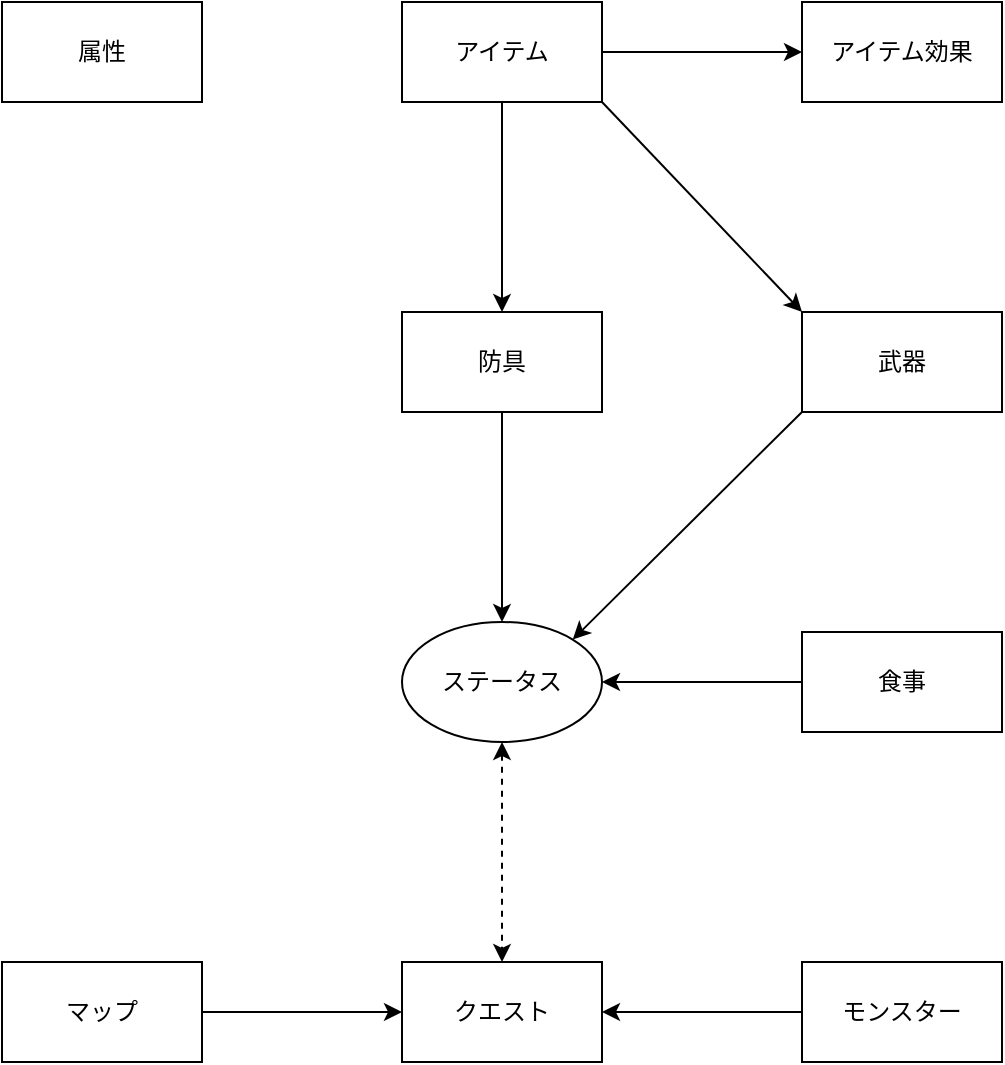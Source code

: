 <mxfile version="15.8.7" type="device"><diagram id="0FJCqoz89aRwu4qJ6Yfz" name="ページ1"><mxGraphModel dx="1102" dy="857" grid="1" gridSize="10" guides="1" tooltips="1" connect="1" arrows="1" fold="1" page="1" pageScale="1" pageWidth="827" pageHeight="1169" math="0" shadow="0"><root><mxCell id="0"/><mxCell id="1" parent="0"/><mxCell id="l1Nvr8At-rajgbb2uiZM-1" value="ステータス" style="ellipse;whiteSpace=wrap;html=1;" vertex="1" parent="1"><mxGeometry x="290" y="600" width="100" height="60" as="geometry"/></mxCell><mxCell id="l1Nvr8At-rajgbb2uiZM-23" style="edgeStyle=orthogonalEdgeStyle;rounded=0;orthogonalLoop=1;jettySize=auto;html=1;exitX=0.5;exitY=1;exitDx=0;exitDy=0;entryX=0.5;entryY=0;entryDx=0;entryDy=0;" edge="1" parent="1" source="l1Nvr8At-rajgbb2uiZM-10" target="l1Nvr8At-rajgbb2uiZM-1"><mxGeometry relative="1" as="geometry"/></mxCell><mxCell id="l1Nvr8At-rajgbb2uiZM-10" value="防具" style="rounded=0;whiteSpace=wrap;html=1;" vertex="1" parent="1"><mxGeometry x="290" y="445" width="100" height="50" as="geometry"/></mxCell><mxCell id="l1Nvr8At-rajgbb2uiZM-11" value="アイテム効果" style="rounded=0;whiteSpace=wrap;html=1;" vertex="1" parent="1"><mxGeometry x="490" y="290" width="100" height="50" as="geometry"/></mxCell><mxCell id="l1Nvr8At-rajgbb2uiZM-22" style="edgeStyle=orthogonalEdgeStyle;rounded=0;orthogonalLoop=1;jettySize=auto;html=1;exitX=0;exitY=0.5;exitDx=0;exitDy=0;entryX=1;entryY=0.5;entryDx=0;entryDy=0;" edge="1" parent="1" source="l1Nvr8At-rajgbb2uiZM-12" target="l1Nvr8At-rajgbb2uiZM-1"><mxGeometry relative="1" as="geometry"/></mxCell><mxCell id="l1Nvr8At-rajgbb2uiZM-12" value="食事" style="rounded=0;whiteSpace=wrap;html=1;" vertex="1" parent="1"><mxGeometry x="490" y="605" width="100" height="50" as="geometry"/></mxCell><mxCell id="l1Nvr8At-rajgbb2uiZM-13" value="アイテム" style="rounded=0;whiteSpace=wrap;html=1;" vertex="1" parent="1"><mxGeometry x="290" y="290" width="100" height="50" as="geometry"/></mxCell><mxCell id="l1Nvr8At-rajgbb2uiZM-14" value="クエスト" style="rounded=0;whiteSpace=wrap;html=1;" vertex="1" parent="1"><mxGeometry x="290" y="770" width="100" height="50" as="geometry"/></mxCell><mxCell id="l1Nvr8At-rajgbb2uiZM-32" style="edgeStyle=orthogonalEdgeStyle;rounded=0;orthogonalLoop=1;jettySize=auto;html=1;exitX=1;exitY=0.5;exitDx=0;exitDy=0;entryX=0;entryY=0.5;entryDx=0;entryDy=0;startArrow=none;startFill=0;endArrow=classic;endFill=1;" edge="1" parent="1" source="l1Nvr8At-rajgbb2uiZM-15" target="l1Nvr8At-rajgbb2uiZM-14"><mxGeometry relative="1" as="geometry"/></mxCell><mxCell id="l1Nvr8At-rajgbb2uiZM-15" value="マップ" style="rounded=0;whiteSpace=wrap;html=1;" vertex="1" parent="1"><mxGeometry x="90" y="770" width="100" height="50" as="geometry"/></mxCell><mxCell id="l1Nvr8At-rajgbb2uiZM-16" value="モンスター" style="rounded=0;whiteSpace=wrap;html=1;" vertex="1" parent="1"><mxGeometry x="490" y="770" width="100" height="50" as="geometry"/></mxCell><mxCell id="l1Nvr8At-rajgbb2uiZM-17" value="属性" style="rounded=0;whiteSpace=wrap;html=1;" vertex="1" parent="1"><mxGeometry x="90" y="290" width="100" height="50" as="geometry"/></mxCell><mxCell id="l1Nvr8At-rajgbb2uiZM-18" value="武器" style="rounded=0;whiteSpace=wrap;html=1;" vertex="1" parent="1"><mxGeometry x="490" y="445" width="100" height="50" as="geometry"/></mxCell><mxCell id="l1Nvr8At-rajgbb2uiZM-19" value="" style="endArrow=classic;html=1;rounded=0;entryX=0.5;entryY=0;entryDx=0;entryDy=0;" edge="1" parent="1" target="l1Nvr8At-rajgbb2uiZM-10"><mxGeometry width="50" height="50" relative="1" as="geometry"><mxPoint x="340" y="340" as="sourcePoint"/><mxPoint x="340" y="440" as="targetPoint"/></mxGeometry></mxCell><mxCell id="l1Nvr8At-rajgbb2uiZM-20" value="" style="endArrow=classic;html=1;rounded=0;exitX=1;exitY=1;exitDx=0;exitDy=0;entryX=0;entryY=0;entryDx=0;entryDy=0;" edge="1" parent="1" source="l1Nvr8At-rajgbb2uiZM-13" target="l1Nvr8At-rajgbb2uiZM-18"><mxGeometry width="50" height="50" relative="1" as="geometry"><mxPoint x="350" y="455" as="sourcePoint"/><mxPoint x="350" y="355" as="targetPoint"/></mxGeometry></mxCell><mxCell id="l1Nvr8At-rajgbb2uiZM-21" value="" style="endArrow=classic;html=1;rounded=0;exitX=1;exitY=0.5;exitDx=0;exitDy=0;entryX=0;entryY=0.5;entryDx=0;entryDy=0;" edge="1" parent="1" source="l1Nvr8At-rajgbb2uiZM-13" target="l1Nvr8At-rajgbb2uiZM-11"><mxGeometry width="50" height="50" relative="1" as="geometry"><mxPoint x="360" y="465" as="sourcePoint"/><mxPoint x="360" y="365" as="targetPoint"/></mxGeometry></mxCell><mxCell id="l1Nvr8At-rajgbb2uiZM-25" value="" style="endArrow=classic;html=1;rounded=0;exitX=0;exitY=1;exitDx=0;exitDy=0;entryX=1;entryY=0;entryDx=0;entryDy=0;" edge="1" parent="1" source="l1Nvr8At-rajgbb2uiZM-18" target="l1Nvr8At-rajgbb2uiZM-1"><mxGeometry width="50" height="50" relative="1" as="geometry"><mxPoint x="400" y="350" as="sourcePoint"/><mxPoint x="500" y="455" as="targetPoint"/></mxGeometry></mxCell><mxCell id="l1Nvr8At-rajgbb2uiZM-26" value="" style="endArrow=classic;html=1;rounded=0;exitX=0.5;exitY=1;exitDx=0;exitDy=0;entryX=0.5;entryY=0;entryDx=0;entryDy=0;dashed=1;endFill=1;startArrow=classic;startFill=1;" edge="1" parent="1" source="l1Nvr8At-rajgbb2uiZM-1" target="l1Nvr8At-rajgbb2uiZM-14"><mxGeometry width="50" height="50" relative="1" as="geometry"><mxPoint x="500" y="505" as="sourcePoint"/><mxPoint x="385.355" y="618.787" as="targetPoint"/></mxGeometry></mxCell><mxCell id="l1Nvr8At-rajgbb2uiZM-27" value="" style="endArrow=classic;html=1;rounded=0;exitX=0;exitY=0.5;exitDx=0;exitDy=0;" edge="1" parent="1" source="l1Nvr8At-rajgbb2uiZM-16"><mxGeometry width="50" height="50" relative="1" as="geometry"><mxPoint x="460" y="820" as="sourcePoint"/><mxPoint x="390" y="795" as="targetPoint"/></mxGeometry></mxCell></root></mxGraphModel></diagram></mxfile>
